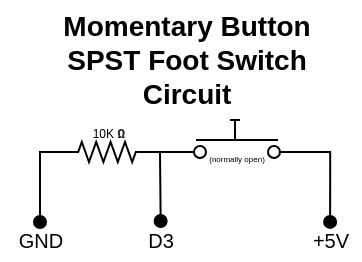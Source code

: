 <mxfile version="13.10.4" type="google"><diagram id="xuWLzZDTiyleS_PGpUuq" name="Page-1"><mxGraphModel dx="288" dy="171" grid="1" gridSize="10" guides="1" tooltips="1" connect="1" arrows="1" fold="1" page="1" pageScale="1" pageWidth="850" pageHeight="1100" math="0" shadow="0"><root><mxCell id="0"/><mxCell id="1" parent="0"/><mxCell id="tToCL8Tgh-Rbu31CWjR_-4" style="edgeStyle=orthogonalEdgeStyle;rounded=0;orthogonalLoop=1;jettySize=auto;html=1;exitX=1;exitY=0.84;exitDx=0;exitDy=0;exitPerimeter=0;entryX=0.502;entryY=0.048;entryDx=0;entryDy=0;entryPerimeter=0;fontSize=10;endArrow=oval;endFill=1;" edge="1" parent="1" target="tToCL8Tgh-Rbu31CWjR_-2"><mxGeometry relative="1" as="geometry"><mxPoint x="162" y="75.96" as="sourcePoint"/></mxGeometry></mxCell><mxCell id="tToCL8Tgh-Rbu31CWjR_-6" style="edgeStyle=orthogonalEdgeStyle;rounded=0;orthogonalLoop=1;jettySize=auto;html=1;exitX=0;exitY=0.5;exitDx=0;exitDy=0;exitPerimeter=0;entryX=0.504;entryY=0.048;entryDx=0;entryDy=0;entryPerimeter=0;endArrow=oval;endFill=1;fontSize=10;" edge="1" parent="1" source="tToCL8Tgh-Rbu31CWjR_-10" target="tToCL8Tgh-Rbu31CWjR_-3"><mxGeometry relative="1" as="geometry"><Array as="points"><mxPoint x="27" y="76"/><mxPoint x="27" y="111"/></Array></mxGeometry></mxCell><mxCell id="tToCL8Tgh-Rbu31CWjR_-9" style="edgeStyle=orthogonalEdgeStyle;rounded=0;orthogonalLoop=1;jettySize=auto;html=1;exitX=0;exitY=0.84;exitDx=0;exitDy=0;exitPerimeter=0;entryX=0.511;entryY=0.024;entryDx=0;entryDy=0;entryPerimeter=0;endArrow=oval;endFill=1;fontSize=10;" edge="1" parent="1" target="tToCL8Tgh-Rbu31CWjR_-8"><mxGeometry relative="1" as="geometry"><mxPoint x="87" y="75.96" as="sourcePoint"/></mxGeometry></mxCell><mxCell id="tToCL8Tgh-Rbu31CWjR_-2" value="+5V" style="text;html=1;align=center;verticalAlign=middle;resizable=0;points=[];autosize=1;fontSize=10;" vertex="1" parent="1"><mxGeometry x="157" y="110" width="30" height="20" as="geometry"/></mxCell><mxCell id="tToCL8Tgh-Rbu31CWjR_-3" value="GND" style="text;html=1;align=center;verticalAlign=middle;resizable=0;points=[];autosize=1;fontSize=10;" vertex="1" parent="1"><mxGeometry x="7" y="110" width="40" height="20" as="geometry"/></mxCell><mxCell id="tToCL8Tgh-Rbu31CWjR_-8" value="D3" style="text;html=1;align=center;verticalAlign=middle;resizable=0;points=[];autosize=1;fontSize=10;" vertex="1" parent="1"><mxGeometry x="72" y="110" width="30" height="20" as="geometry"/></mxCell><mxCell id="tToCL8Tgh-Rbu31CWjR_-10" value="" style="pointerEvents=1;verticalLabelPosition=bottom;shadow=0;dashed=0;align=center;html=1;verticalAlign=top;shape=mxgraph.electrical.resistors.resistor_2;fontSize=10;" vertex="1" parent="1"><mxGeometry x="38" y="71" width="45" height="10" as="geometry"/></mxCell><mxCell id="tToCL8Tgh-Rbu31CWjR_-12" style="edgeStyle=orthogonalEdgeStyle;rounded=0;orthogonalLoop=1;jettySize=auto;html=1;exitX=0;exitY=0.84;exitDx=0;exitDy=0;exitPerimeter=0;entryX=1;entryY=0.5;entryDx=0;entryDy=0;entryPerimeter=0;endArrow=none;endFill=0;fontSize=10;" edge="1" parent="1" target="tToCL8Tgh-Rbu31CWjR_-10"><mxGeometry relative="1" as="geometry"><mxPoint x="87" y="75.96" as="sourcePoint"/><mxPoint x="27.16" y="110.96" as="targetPoint"/><Array as="points"/></mxGeometry></mxCell><mxCell id="tToCL8Tgh-Rbu31CWjR_-13" value="&lt;font style=&quot;font-size: 6px&quot;&gt;10K&amp;nbsp;&lt;span style=&quot;color: rgb(32 , 33 , 36) ; font-family: &amp;#34;roboto&amp;#34; , &amp;#34;arial&amp;#34; , sans-serif ; text-align: left ; background-color: rgb(255 , 255 , 255)&quot;&gt;&lt;b&gt;Ω&lt;/b&gt;&lt;/span&gt;&lt;/font&gt;" style="text;html=1;align=center;verticalAlign=middle;resizable=0;points=[];autosize=1;fontSize=10;" vertex="1" parent="1"><mxGeometry x="45.5" y="55" width="30" height="20" as="geometry"/></mxCell><mxCell id="tToCL8Tgh-Rbu31CWjR_-14" value="Momentary Button&lt;br style=&quot;font-size: 14px;&quot;&gt;SPST Foot Switch&lt;br style=&quot;font-size: 14px;&quot;&gt;Circuit" style="text;html=1;align=center;verticalAlign=middle;resizable=0;points=[];autosize=1;fontSize=14;fontStyle=1" vertex="1" parent="1"><mxGeometry x="30" width="140" height="60" as="geometry"/></mxCell><mxCell id="tToCL8Tgh-Rbu31CWjR_-15" value="" style="pointerEvents=1;verticalLabelPosition=bottom;shadow=0;dashed=0;align=center;html=1;verticalAlign=top;shape=mxgraph.electrical.electro-mechanical.push_switch_no;fontSize=14;" vertex="1" parent="1"><mxGeometry x="87" y="60" width="75" height="19" as="geometry"/></mxCell><mxCell id="tToCL8Tgh-Rbu31CWjR_-16" value="(normally open)" style="text;html=1;align=center;verticalAlign=middle;resizable=0;points=[];autosize=1;fontSize=4;" vertex="1" parent="1"><mxGeometry x="104.5" y="75" width="40" height="10" as="geometry"/></mxCell></root></mxGraphModel></diagram></mxfile>